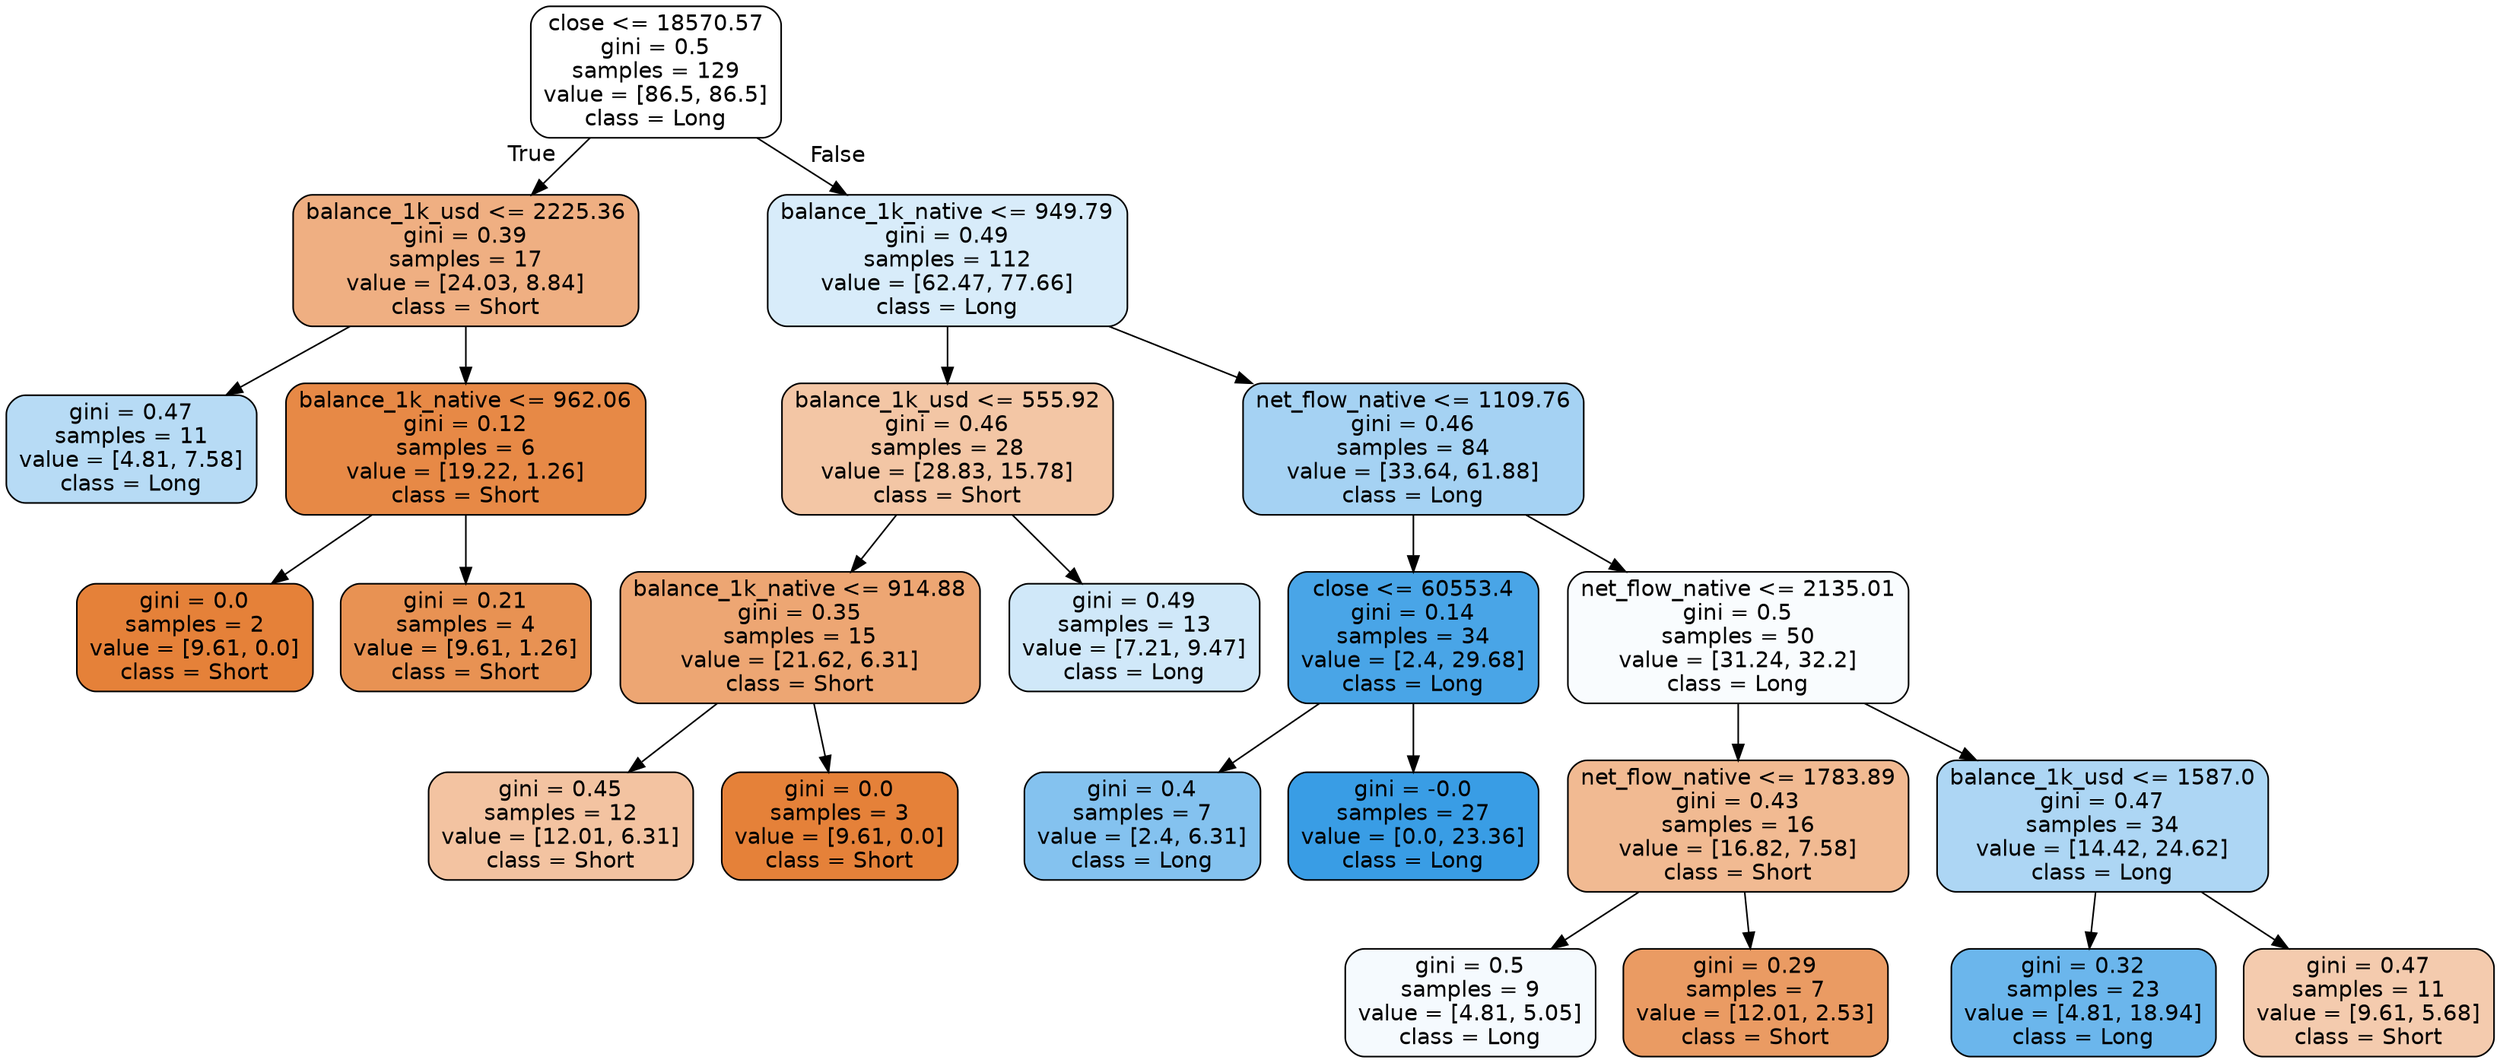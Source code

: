 digraph Tree {
node [shape=box, style="filled, rounded", color="black", fontname="helvetica"] ;
edge [fontname="helvetica"] ;
0 [label="close <= 18570.57\ngini = 0.5\nsamples = 129\nvalue = [86.5, 86.5]\nclass = Long", fillcolor="#ffffff"] ;
1 [label="balance_1k_usd <= 2225.36\ngini = 0.39\nsamples = 17\nvalue = [24.03, 8.84]\nclass = Short", fillcolor="#efaf82"] ;
0 -> 1 [labeldistance=2.5, labelangle=45, headlabel="True"] ;
2 [label="gini = 0.47\nsamples = 11\nvalue = [4.81, 7.58]\nclass = Long", fillcolor="#b7dbf5"] ;
1 -> 2 ;
3 [label="balance_1k_native <= 962.06\ngini = 0.12\nsamples = 6\nvalue = [19.22, 1.26]\nclass = Short", fillcolor="#e78946"] ;
1 -> 3 ;
4 [label="gini = 0.0\nsamples = 2\nvalue = [9.61, 0.0]\nclass = Short", fillcolor="#e58139"] ;
3 -> 4 ;
5 [label="gini = 0.21\nsamples = 4\nvalue = [9.61, 1.26]\nclass = Short", fillcolor="#e89253"] ;
3 -> 5 ;
6 [label="balance_1k_native <= 949.79\ngini = 0.49\nsamples = 112\nvalue = [62.47, 77.66]\nclass = Long", fillcolor="#d8ecfa"] ;
0 -> 6 [labeldistance=2.5, labelangle=-45, headlabel="False"] ;
7 [label="balance_1k_usd <= 555.92\ngini = 0.46\nsamples = 28\nvalue = [28.83, 15.78]\nclass = Short", fillcolor="#f3c6a5"] ;
6 -> 7 ;
8 [label="balance_1k_native <= 914.88\ngini = 0.35\nsamples = 15\nvalue = [21.62, 6.31]\nclass = Short", fillcolor="#eda673"] ;
7 -> 8 ;
9 [label="gini = 0.45\nsamples = 12\nvalue = [12.01, 6.31]\nclass = Short", fillcolor="#f3c3a1"] ;
8 -> 9 ;
10 [label="gini = 0.0\nsamples = 3\nvalue = [9.61, 0.0]\nclass = Short", fillcolor="#e58139"] ;
8 -> 10 ;
11 [label="gini = 0.49\nsamples = 13\nvalue = [7.21, 9.47]\nclass = Long", fillcolor="#d0e8f9"] ;
7 -> 11 ;
12 [label="net_flow_native <= 1109.76\ngini = 0.46\nsamples = 84\nvalue = [33.64, 61.88]\nclass = Long", fillcolor="#a5d2f3"] ;
6 -> 12 ;
13 [label="close <= 60553.4\ngini = 0.14\nsamples = 34\nvalue = [2.4, 29.68]\nclass = Long", fillcolor="#49a5e7"] ;
12 -> 13 ;
14 [label="gini = 0.4\nsamples = 7\nvalue = [2.4, 6.31]\nclass = Long", fillcolor="#84c2ef"] ;
13 -> 14 ;
15 [label="gini = -0.0\nsamples = 27\nvalue = [0.0, 23.36]\nclass = Long", fillcolor="#399de5"] ;
13 -> 15 ;
16 [label="net_flow_native <= 2135.01\ngini = 0.5\nsamples = 50\nvalue = [31.24, 32.2]\nclass = Long", fillcolor="#f9fcfe"] ;
12 -> 16 ;
17 [label="net_flow_native <= 1783.89\ngini = 0.43\nsamples = 16\nvalue = [16.82, 7.58]\nclass = Short", fillcolor="#f1ba92"] ;
16 -> 17 ;
18 [label="gini = 0.5\nsamples = 9\nvalue = [4.81, 5.05]\nclass = Long", fillcolor="#f5fafe"] ;
17 -> 18 ;
19 [label="gini = 0.29\nsamples = 7\nvalue = [12.01, 2.53]\nclass = Short", fillcolor="#ea9b63"] ;
17 -> 19 ;
20 [label="balance_1k_usd <= 1587.0\ngini = 0.47\nsamples = 34\nvalue = [14.42, 24.62]\nclass = Long", fillcolor="#add6f4"] ;
16 -> 20 ;
21 [label="gini = 0.32\nsamples = 23\nvalue = [4.81, 18.94]\nclass = Long", fillcolor="#6bb6ec"] ;
20 -> 21 ;
22 [label="gini = 0.47\nsamples = 11\nvalue = [9.61, 5.68]\nclass = Short", fillcolor="#f4cbae"] ;
20 -> 22 ;
}